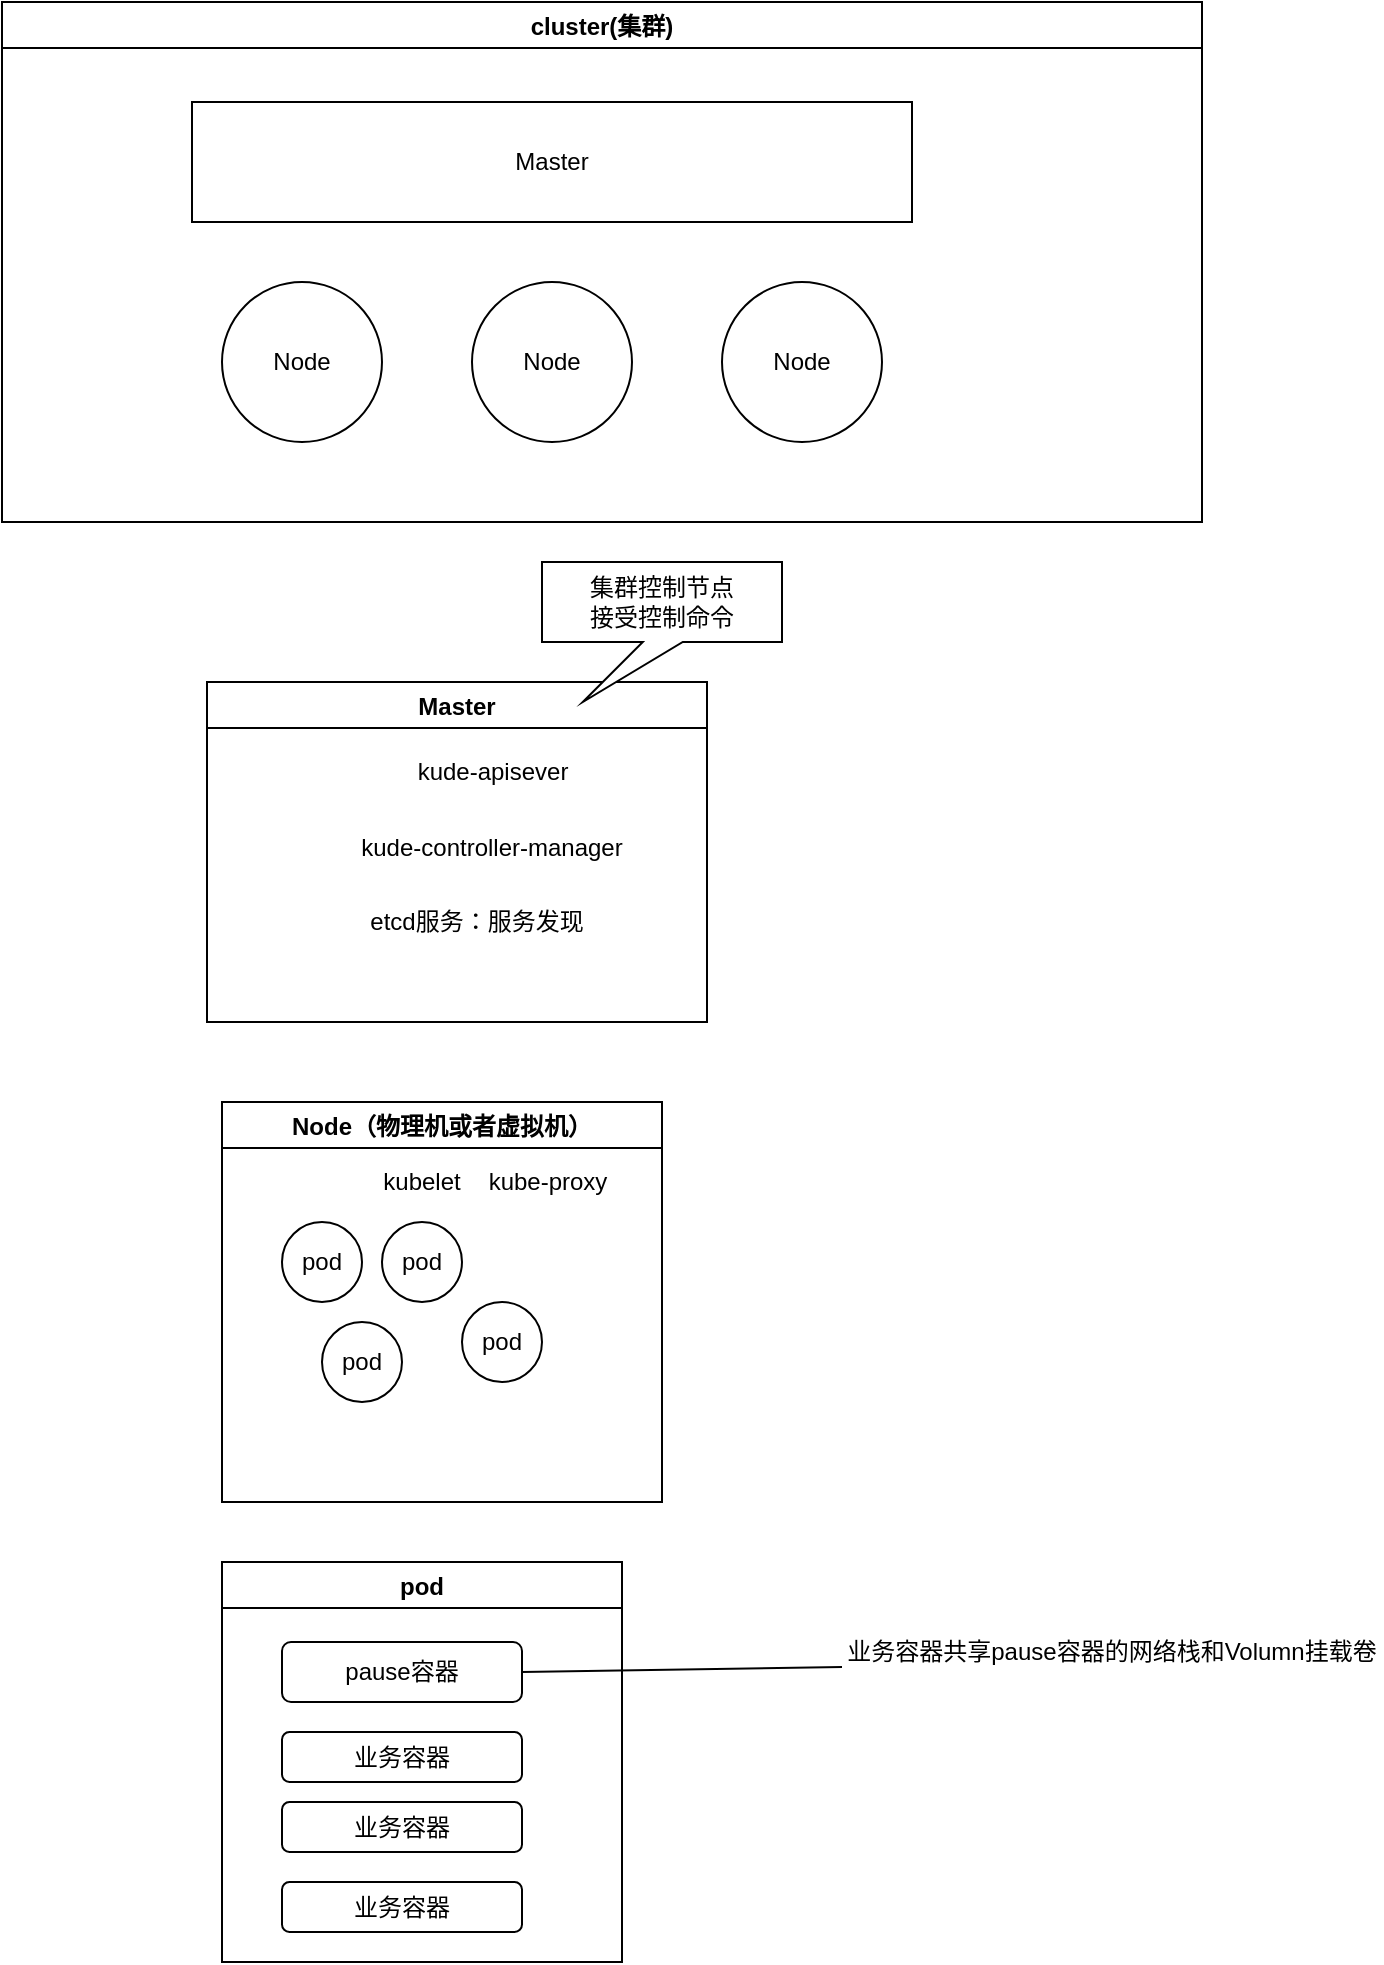 <mxfile version="15.1.0" type="github">
  <diagram id="3x4JXi07wZhh6eTZm7_K" name="Page-1">
    <mxGraphModel dx="2062" dy="1122" grid="1" gridSize="10" guides="1" tooltips="1" connect="1" arrows="1" fold="1" page="1" pageScale="1" pageWidth="827" pageHeight="1169" math="0" shadow="0">
      <root>
        <mxCell id="0" />
        <mxCell id="1" parent="0" />
        <mxCell id="u5g1zcdmjYKx_YF-HA_9-13" value="cluster(集群)" style="swimlane;startSize=23;" vertex="1" parent="1">
          <mxGeometry x="90" y="20" width="600" height="260" as="geometry" />
        </mxCell>
        <mxCell id="u5g1zcdmjYKx_YF-HA_9-8" value="Node" style="ellipse;whiteSpace=wrap;html=1;aspect=fixed;" vertex="1" parent="u5g1zcdmjYKx_YF-HA_9-13">
          <mxGeometry x="110" y="140" width="80" height="80" as="geometry" />
        </mxCell>
        <mxCell id="u5g1zcdmjYKx_YF-HA_9-9" value="Node" style="ellipse;whiteSpace=wrap;html=1;aspect=fixed;" vertex="1" parent="u5g1zcdmjYKx_YF-HA_9-13">
          <mxGeometry x="235" y="140" width="80" height="80" as="geometry" />
        </mxCell>
        <mxCell id="u5g1zcdmjYKx_YF-HA_9-10" value="Node" style="ellipse;whiteSpace=wrap;html=1;aspect=fixed;" vertex="1" parent="u5g1zcdmjYKx_YF-HA_9-13">
          <mxGeometry x="360" y="140" width="80" height="80" as="geometry" />
        </mxCell>
        <mxCell id="u5g1zcdmjYKx_YF-HA_9-5" value="Master" style="rounded=0;whiteSpace=wrap;html=1;" vertex="1" parent="u5g1zcdmjYKx_YF-HA_9-13">
          <mxGeometry x="95" y="50" width="360" height="60" as="geometry" />
        </mxCell>
        <mxCell id="u5g1zcdmjYKx_YF-HA_9-15" value="Master" style="swimlane;" vertex="1" parent="1">
          <mxGeometry x="192.5" y="360" width="250" height="170" as="geometry" />
        </mxCell>
        <mxCell id="u5g1zcdmjYKx_YF-HA_9-16" value="kude-apisever" style="text;html=1;strokeColor=none;fillColor=none;align=center;verticalAlign=middle;whiteSpace=wrap;rounded=0;" vertex="1" parent="u5g1zcdmjYKx_YF-HA_9-15">
          <mxGeometry x="95" y="30" width="95" height="30" as="geometry" />
        </mxCell>
        <mxCell id="u5g1zcdmjYKx_YF-HA_9-17" value="kude-controller-manager" style="text;html=1;strokeColor=none;fillColor=none;align=center;verticalAlign=middle;whiteSpace=wrap;rounded=0;" vertex="1" parent="u5g1zcdmjYKx_YF-HA_9-15">
          <mxGeometry x="72.5" y="75" width="140" height="15" as="geometry" />
        </mxCell>
        <mxCell id="u5g1zcdmjYKx_YF-HA_9-20" value="etcd服务：服务发现" style="text;html=1;strokeColor=none;fillColor=none;align=center;verticalAlign=middle;whiteSpace=wrap;rounded=0;" vertex="1" parent="u5g1zcdmjYKx_YF-HA_9-15">
          <mxGeometry x="72.5" y="110" width="125" height="20" as="geometry" />
        </mxCell>
        <mxCell id="u5g1zcdmjYKx_YF-HA_9-19" value="集群控制节点&lt;br&gt;接受控制命令" style="shape=callout;whiteSpace=wrap;html=1;perimeter=calloutPerimeter;position2=0.17;size=30;position=0.42;" vertex="1" parent="1">
          <mxGeometry x="360" y="300" width="120" height="70" as="geometry" />
        </mxCell>
        <mxCell id="u5g1zcdmjYKx_YF-HA_9-21" value="Node（物理机或者虚拟机）" style="swimlane;" vertex="1" parent="1">
          <mxGeometry x="200" y="570" width="220" height="200" as="geometry" />
        </mxCell>
        <mxCell id="u5g1zcdmjYKx_YF-HA_9-22" value="pod" style="ellipse;whiteSpace=wrap;html=1;aspect=fixed;" vertex="1" parent="u5g1zcdmjYKx_YF-HA_9-21">
          <mxGeometry x="30" y="60" width="40" height="40" as="geometry" />
        </mxCell>
        <mxCell id="u5g1zcdmjYKx_YF-HA_9-23" value="pod" style="ellipse;whiteSpace=wrap;html=1;aspect=fixed;" vertex="1" parent="u5g1zcdmjYKx_YF-HA_9-21">
          <mxGeometry x="80" y="60" width="40" height="40" as="geometry" />
        </mxCell>
        <mxCell id="u5g1zcdmjYKx_YF-HA_9-24" value="pod" style="ellipse;whiteSpace=wrap;html=1;aspect=fixed;" vertex="1" parent="u5g1zcdmjYKx_YF-HA_9-21">
          <mxGeometry x="120" y="100" width="40" height="40" as="geometry" />
        </mxCell>
        <mxCell id="u5g1zcdmjYKx_YF-HA_9-25" value="pod" style="ellipse;whiteSpace=wrap;html=1;aspect=fixed;" vertex="1" parent="u5g1zcdmjYKx_YF-HA_9-21">
          <mxGeometry x="50" y="110" width="40" height="40" as="geometry" />
        </mxCell>
        <mxCell id="u5g1zcdmjYKx_YF-HA_9-26" value="kubelet" style="text;html=1;strokeColor=none;fillColor=none;align=center;verticalAlign=middle;whiteSpace=wrap;rounded=0;" vertex="1" parent="u5g1zcdmjYKx_YF-HA_9-21">
          <mxGeometry x="80" y="30" width="40" height="20" as="geometry" />
        </mxCell>
        <mxCell id="u5g1zcdmjYKx_YF-HA_9-27" value="kube-proxy" style="text;html=1;strokeColor=none;fillColor=none;align=center;verticalAlign=middle;whiteSpace=wrap;rounded=0;" vertex="1" parent="u5g1zcdmjYKx_YF-HA_9-21">
          <mxGeometry x="120" y="30" width="86" height="20" as="geometry" />
        </mxCell>
        <mxCell id="u5g1zcdmjYKx_YF-HA_9-29" value="pod" style="swimlane;" vertex="1" parent="1">
          <mxGeometry x="200" y="800" width="200" height="200" as="geometry" />
        </mxCell>
        <mxCell id="u5g1zcdmjYKx_YF-HA_9-30" value="pause容器" style="rounded=1;whiteSpace=wrap;html=1;" vertex="1" parent="u5g1zcdmjYKx_YF-HA_9-29">
          <mxGeometry x="30" y="40" width="120" height="30" as="geometry" />
        </mxCell>
        <mxCell id="u5g1zcdmjYKx_YF-HA_9-31" value="业务容器" style="rounded=1;whiteSpace=wrap;html=1;" vertex="1" parent="u5g1zcdmjYKx_YF-HA_9-29">
          <mxGeometry x="30" y="85" width="120" height="25" as="geometry" />
        </mxCell>
        <mxCell id="u5g1zcdmjYKx_YF-HA_9-32" value="业务容器" style="rounded=1;whiteSpace=wrap;html=1;" vertex="1" parent="u5g1zcdmjYKx_YF-HA_9-29">
          <mxGeometry x="30" y="120" width="120" height="25" as="geometry" />
        </mxCell>
        <mxCell id="u5g1zcdmjYKx_YF-HA_9-33" value="业务容器" style="rounded=1;whiteSpace=wrap;html=1;" vertex="1" parent="u5g1zcdmjYKx_YF-HA_9-29">
          <mxGeometry x="30" y="160" width="120" height="25" as="geometry" />
        </mxCell>
        <mxCell id="u5g1zcdmjYKx_YF-HA_9-34" value="" style="endArrow=none;html=1;exitX=1;exitY=0.5;exitDx=0;exitDy=0;exitPerimeter=0;entryX=0;entryY=0.75;entryDx=0;entryDy=0;" edge="1" parent="1" source="u5g1zcdmjYKx_YF-HA_9-30" target="u5g1zcdmjYKx_YF-HA_9-35">
          <mxGeometry width="50" height="50" relative="1" as="geometry">
            <mxPoint x="390" y="950" as="sourcePoint" />
            <mxPoint x="540" y="975" as="targetPoint" />
          </mxGeometry>
        </mxCell>
        <mxCell id="u5g1zcdmjYKx_YF-HA_9-35" value="业务容器共享pause容器的网络栈和Volumn挂载卷" style="text;html=1;strokeColor=none;fillColor=none;align=center;verticalAlign=middle;whiteSpace=wrap;rounded=0;" vertex="1" parent="1">
          <mxGeometry x="510" y="830" width="270" height="30" as="geometry" />
        </mxCell>
      </root>
    </mxGraphModel>
  </diagram>
</mxfile>
